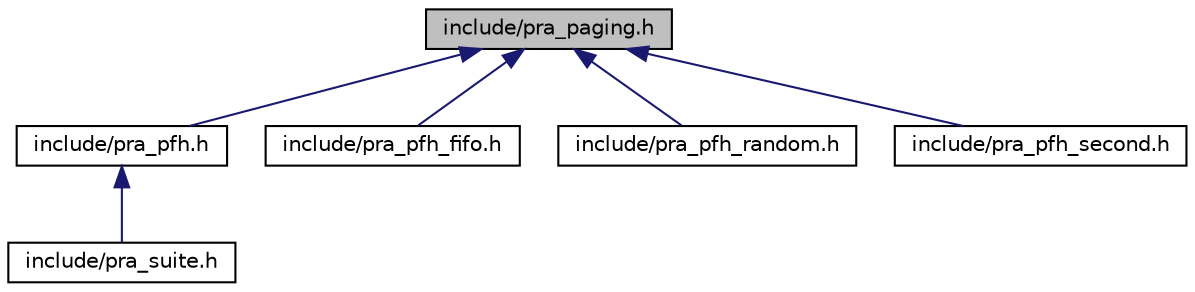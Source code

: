 digraph "include/pra_paging.h"
{
 // LATEX_PDF_SIZE
  bgcolor="transparent";
  edge [fontname="Helvetica",fontsize="10",labelfontname="Helvetica",labelfontsize="10"];
  node [fontname="Helvetica",fontsize="10",shape=record];
  Node1 [label="include/pra_paging.h",height=0.2,width=0.4,color="black", fillcolor="grey75", style="filled", fontcolor="black",tooltip="Handles paging related functionality, such as allocation or invalidation of pages."];
  Node1 -> Node2 [dir="back",color="midnightblue",fontsize="10",style="solid",fontname="Helvetica"];
  Node2 [label="include/pra_pfh.h",height=0.2,width=0.4,color="black",URL="$pra__pfh_8h.html",tooltip="Provides page fault handling functionality, registering new PFH and selecting active ones."];
  Node2 -> Node3 [dir="back",color="midnightblue",fontsize="10",style="solid",fontname="Helvetica"];
  Node3 [label="include/pra_suite.h",height=0.2,width=0.4,color="black",URL="$pra__suite_8h.html",tooltip="This file provides functionality to run test suites and generate output that can be evaluated."];
  Node1 -> Node4 [dir="back",color="midnightblue",fontsize="10",style="solid",fontname="Helvetica"];
  Node4 [label="include/pra_pfh_fifo.h",height=0.2,width=0.4,color="black",URL="$pra__pfh__fifo_8h.html",tooltip="Implementation of FIFO page replacement algorithm."];
  Node1 -> Node5 [dir="back",color="midnightblue",fontsize="10",style="solid",fontname="Helvetica"];
  Node5 [label="include/pra_pfh_random.h",height=0.2,width=0.4,color="black",URL="$pra__pfh__random_8h.html",tooltip="Implementation of Random page replacement algorithm."];
  Node1 -> Node6 [dir="back",color="midnightblue",fontsize="10",style="solid",fontname="Helvetica"];
  Node6 [label="include/pra_pfh_second.h",height=0.2,width=0.4,color="black",URL="$pra__pfh__second_8h.html",tooltip="Implementation of Second Chance page replacement algorithm."];
}
